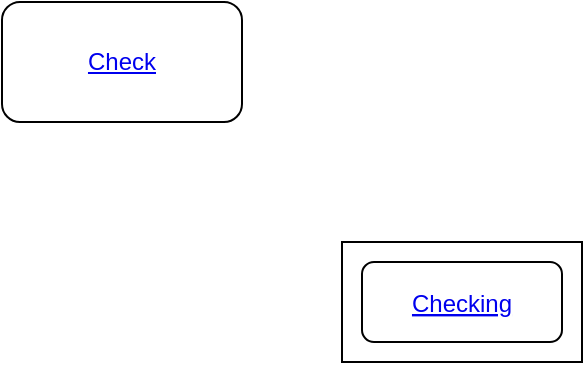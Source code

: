 <mxfile version="20.2.3" type="github">
  <diagram id="9yq0zISOd_LvYVa56f3B" name="Self">
    <mxGraphModel dx="782" dy="474" grid="1" gridSize="10" guides="1" tooltips="1" connect="1" arrows="1" fold="1" page="1" pageScale="1" pageWidth="850" pageHeight="1100" math="0" shadow="0">
      <root>
        <mxCell id="0" />
        <mxCell id="1" parent="0" />
        <mxCell id="8522qXDQcUanCU_UcThn-1" value="&lt;a href=&quot;https://mohangav.github.io/studygraph&quot;&gt;Index&lt;/a&gt;" style="rounded=0;whiteSpace=wrap;html=1;" parent="1" vertex="1">
          <mxGeometry x="340" y="220" width="120" height="60" as="geometry" />
        </mxCell>
        <mxCell id="8522qXDQcUanCU_UcThn-2" value="&lt;a href=&quot;Google.com&quot;&gt;Check&lt;/a&gt;" style="rounded=1;whiteSpace=wrap;html=1;" parent="1" vertex="1">
          <mxGeometry x="170" y="100" width="120" height="60" as="geometry" />
        </mxCell>
        <UserObject label="Checking" id="E0pef1NvXEIuGhj7sG4t-2">
          <mxCell style="fontColor=#0000EE;fontStyle=4;rounded=1;overflow=hidden;spacing=10;" vertex="1" parent="1">
            <mxGeometry x="350" y="230" width="100" height="40" as="geometry" />
          </mxCell>
        </UserObject>
      </root>
    </mxGraphModel>
  </diagram>
</mxfile>
